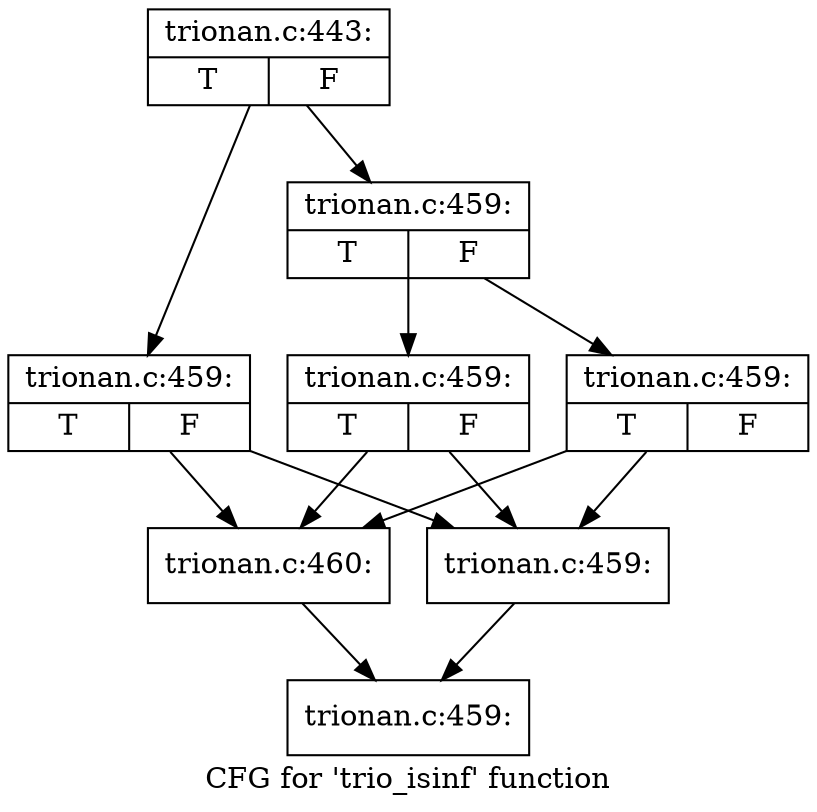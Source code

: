 digraph "CFG for 'trio_isinf' function" {
	label="CFG for 'trio_isinf' function";

	Node0x4d05260 [shape=record,label="{trionan.c:443:|{<s0>T|<s1>F}}"];
	Node0x4d05260 -> Node0x4d07bc0;
	Node0x4d05260 -> Node0x4d07c10;
	Node0x4d07bc0 [shape=record,label="{trionan.c:459:|{<s0>T|<s1>F}}"];
	Node0x4d07bc0 -> Node0x4d07ad0;
	Node0x4d07bc0 -> Node0x4d07b20;
	Node0x4d07c10 [shape=record,label="{trionan.c:459:|{<s0>T|<s1>F}}"];
	Node0x4d07c10 -> Node0x4d091a0;
	Node0x4d07c10 -> Node0x4d07f10;
	Node0x4d091a0 [shape=record,label="{trionan.c:459:|{<s0>T|<s1>F}}"];
	Node0x4d091a0 -> Node0x4d07ad0;
	Node0x4d091a0 -> Node0x4d07b20;
	Node0x4d07f10 [shape=record,label="{trionan.c:459:|{<s0>T|<s1>F}}"];
	Node0x4d07f10 -> Node0x4d07ad0;
	Node0x4d07f10 -> Node0x4d07b20;
	Node0x4d07ad0 [shape=record,label="{trionan.c:460:}"];
	Node0x4d07ad0 -> Node0x4d07b70;
	Node0x4d07b20 [shape=record,label="{trionan.c:459:}"];
	Node0x4d07b20 -> Node0x4d07b70;
	Node0x4d07b70 [shape=record,label="{trionan.c:459:}"];
}

